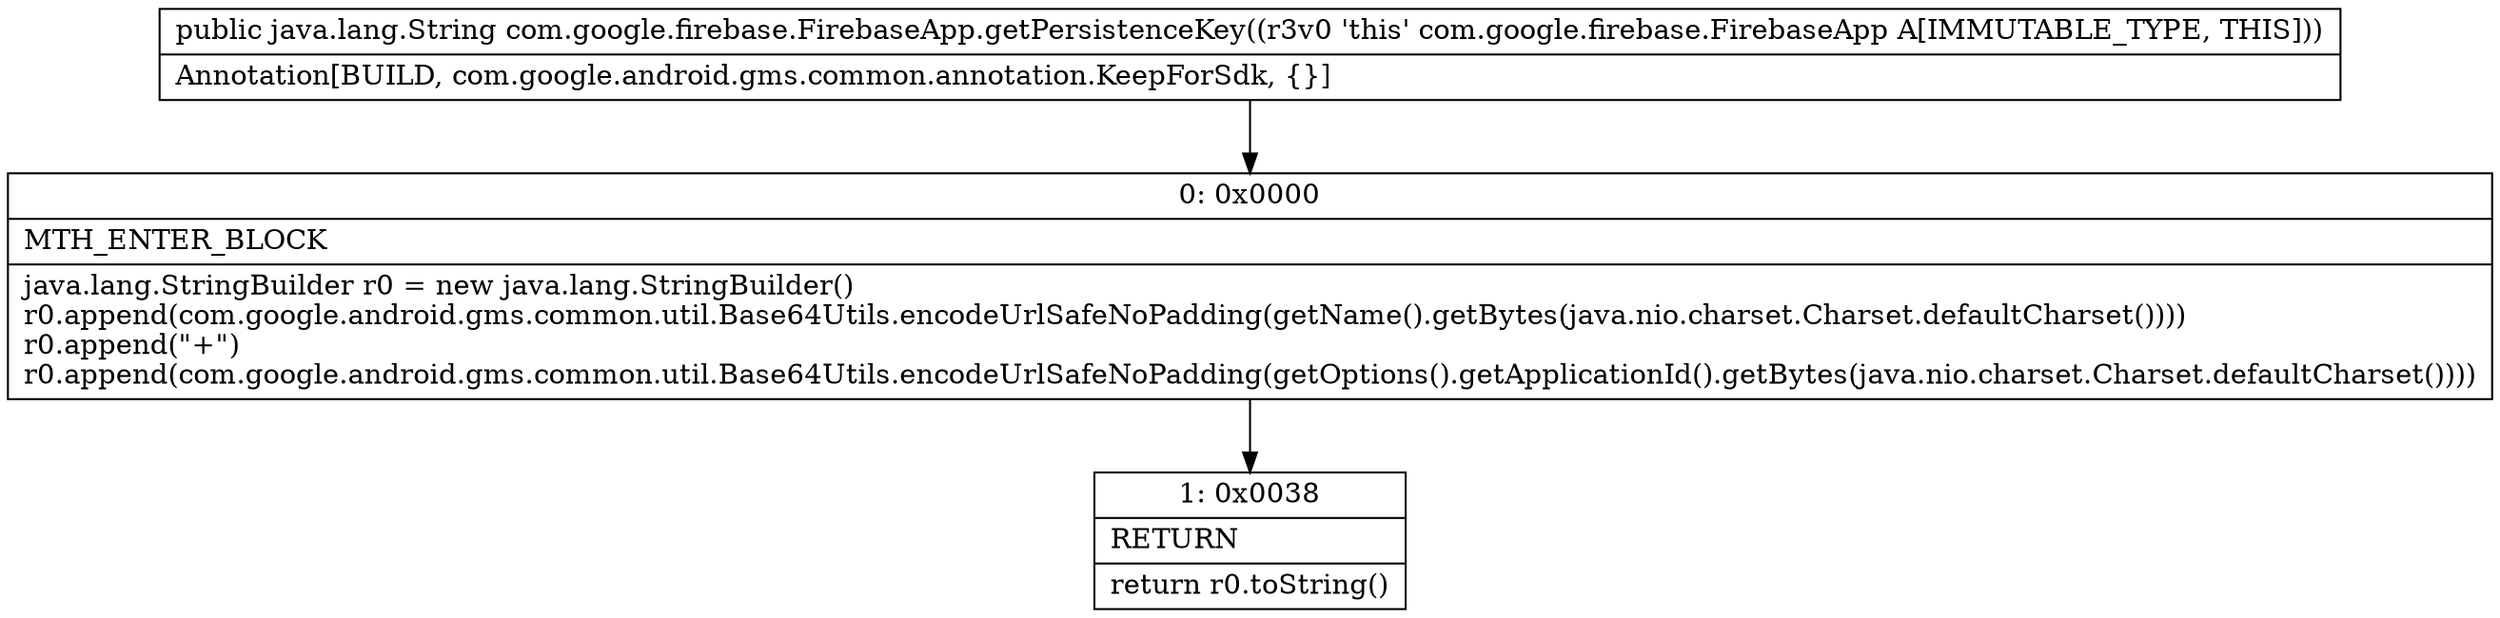 digraph "CFG forcom.google.firebase.FirebaseApp.getPersistenceKey()Ljava\/lang\/String;" {
Node_0 [shape=record,label="{0\:\ 0x0000|MTH_ENTER_BLOCK\l|java.lang.StringBuilder r0 = new java.lang.StringBuilder()\lr0.append(com.google.android.gms.common.util.Base64Utils.encodeUrlSafeNoPadding(getName().getBytes(java.nio.charset.Charset.defaultCharset())))\lr0.append(\"+\")\lr0.append(com.google.android.gms.common.util.Base64Utils.encodeUrlSafeNoPadding(getOptions().getApplicationId().getBytes(java.nio.charset.Charset.defaultCharset())))\l}"];
Node_1 [shape=record,label="{1\:\ 0x0038|RETURN\l|return r0.toString()\l}"];
MethodNode[shape=record,label="{public java.lang.String com.google.firebase.FirebaseApp.getPersistenceKey((r3v0 'this' com.google.firebase.FirebaseApp A[IMMUTABLE_TYPE, THIS]))  | Annotation[BUILD, com.google.android.gms.common.annotation.KeepForSdk, \{\}]\l}"];
MethodNode -> Node_0;
Node_0 -> Node_1;
}


